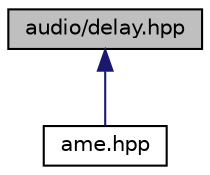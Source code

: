 digraph "audio/delay.hpp"
{
 // LATEX_PDF_SIZE
  edge [fontname="Helvetica",fontsize="10",labelfontname="Helvetica",labelfontsize="10"];
  node [fontname="Helvetica",fontsize="10",shape=record];
  Node1 [label="audio/delay.hpp",height=0.2,width=0.4,color="black", fillcolor="grey75", style="filled", fontcolor="black",tooltip="Fractional delay."];
  Node1 -> Node2 [dir="back",color="midnightblue",fontsize="10",style="solid",fontname="Helvetica"];
  Node2 [label="ame.hpp",height=0.2,width=0.4,color="black", fillcolor="white", style="filled",URL="$ame_8hpp.html",tooltip="main header file."];
}
